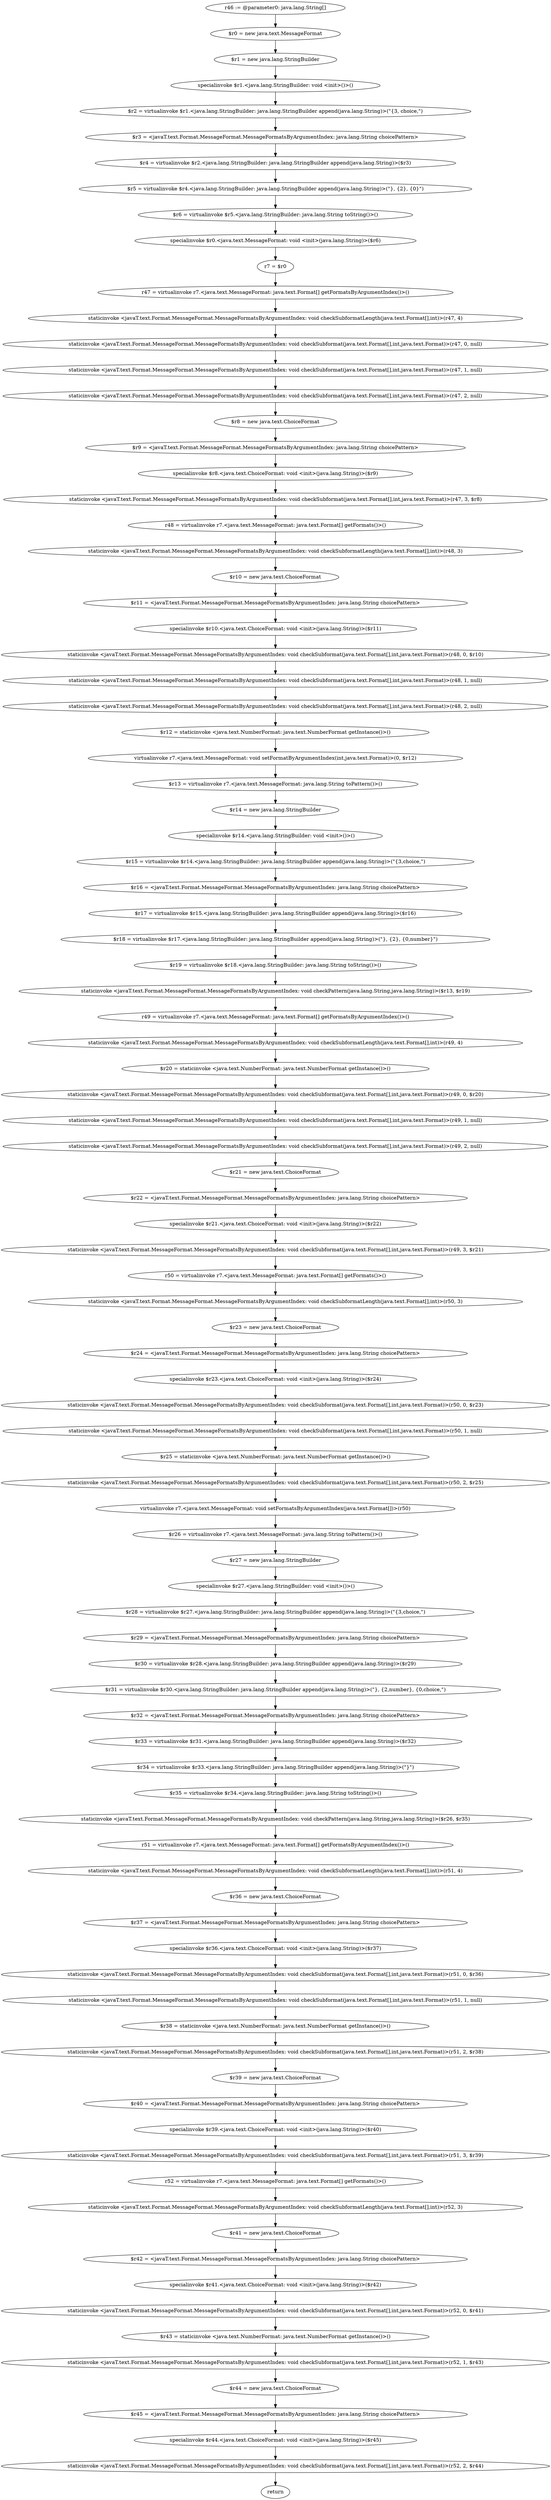 digraph "unitGraph" {
    "r46 := @parameter0: java.lang.String[]"
    "$r0 = new java.text.MessageFormat"
    "$r1 = new java.lang.StringBuilder"
    "specialinvoke $r1.<java.lang.StringBuilder: void <init>()>()"
    "$r2 = virtualinvoke $r1.<java.lang.StringBuilder: java.lang.StringBuilder append(java.lang.String)>(\"{3, choice,\")"
    "$r3 = <javaT.text.Format.MessageFormat.MessageFormatsByArgumentIndex: java.lang.String choicePattern>"
    "$r4 = virtualinvoke $r2.<java.lang.StringBuilder: java.lang.StringBuilder append(java.lang.String)>($r3)"
    "$r5 = virtualinvoke $r4.<java.lang.StringBuilder: java.lang.StringBuilder append(java.lang.String)>(\"}, {2}, {0}\")"
    "$r6 = virtualinvoke $r5.<java.lang.StringBuilder: java.lang.String toString()>()"
    "specialinvoke $r0.<java.text.MessageFormat: void <init>(java.lang.String)>($r6)"
    "r7 = $r0"
    "r47 = virtualinvoke r7.<java.text.MessageFormat: java.text.Format[] getFormatsByArgumentIndex()>()"
    "staticinvoke <javaT.text.Format.MessageFormat.MessageFormatsByArgumentIndex: void checkSubformatLength(java.text.Format[],int)>(r47, 4)"
    "staticinvoke <javaT.text.Format.MessageFormat.MessageFormatsByArgumentIndex: void checkSubformat(java.text.Format[],int,java.text.Format)>(r47, 0, null)"
    "staticinvoke <javaT.text.Format.MessageFormat.MessageFormatsByArgumentIndex: void checkSubformat(java.text.Format[],int,java.text.Format)>(r47, 1, null)"
    "staticinvoke <javaT.text.Format.MessageFormat.MessageFormatsByArgumentIndex: void checkSubformat(java.text.Format[],int,java.text.Format)>(r47, 2, null)"
    "$r8 = new java.text.ChoiceFormat"
    "$r9 = <javaT.text.Format.MessageFormat.MessageFormatsByArgumentIndex: java.lang.String choicePattern>"
    "specialinvoke $r8.<java.text.ChoiceFormat: void <init>(java.lang.String)>($r9)"
    "staticinvoke <javaT.text.Format.MessageFormat.MessageFormatsByArgumentIndex: void checkSubformat(java.text.Format[],int,java.text.Format)>(r47, 3, $r8)"
    "r48 = virtualinvoke r7.<java.text.MessageFormat: java.text.Format[] getFormats()>()"
    "staticinvoke <javaT.text.Format.MessageFormat.MessageFormatsByArgumentIndex: void checkSubformatLength(java.text.Format[],int)>(r48, 3)"
    "$r10 = new java.text.ChoiceFormat"
    "$r11 = <javaT.text.Format.MessageFormat.MessageFormatsByArgumentIndex: java.lang.String choicePattern>"
    "specialinvoke $r10.<java.text.ChoiceFormat: void <init>(java.lang.String)>($r11)"
    "staticinvoke <javaT.text.Format.MessageFormat.MessageFormatsByArgumentIndex: void checkSubformat(java.text.Format[],int,java.text.Format)>(r48, 0, $r10)"
    "staticinvoke <javaT.text.Format.MessageFormat.MessageFormatsByArgumentIndex: void checkSubformat(java.text.Format[],int,java.text.Format)>(r48, 1, null)"
    "staticinvoke <javaT.text.Format.MessageFormat.MessageFormatsByArgumentIndex: void checkSubformat(java.text.Format[],int,java.text.Format)>(r48, 2, null)"
    "$r12 = staticinvoke <java.text.NumberFormat: java.text.NumberFormat getInstance()>()"
    "virtualinvoke r7.<java.text.MessageFormat: void setFormatByArgumentIndex(int,java.text.Format)>(0, $r12)"
    "$r13 = virtualinvoke r7.<java.text.MessageFormat: java.lang.String toPattern()>()"
    "$r14 = new java.lang.StringBuilder"
    "specialinvoke $r14.<java.lang.StringBuilder: void <init>()>()"
    "$r15 = virtualinvoke $r14.<java.lang.StringBuilder: java.lang.StringBuilder append(java.lang.String)>(\"{3,choice,\")"
    "$r16 = <javaT.text.Format.MessageFormat.MessageFormatsByArgumentIndex: java.lang.String choicePattern>"
    "$r17 = virtualinvoke $r15.<java.lang.StringBuilder: java.lang.StringBuilder append(java.lang.String)>($r16)"
    "$r18 = virtualinvoke $r17.<java.lang.StringBuilder: java.lang.StringBuilder append(java.lang.String)>(\"}, {2}, {0,number}\")"
    "$r19 = virtualinvoke $r18.<java.lang.StringBuilder: java.lang.String toString()>()"
    "staticinvoke <javaT.text.Format.MessageFormat.MessageFormatsByArgumentIndex: void checkPattern(java.lang.String,java.lang.String)>($r13, $r19)"
    "r49 = virtualinvoke r7.<java.text.MessageFormat: java.text.Format[] getFormatsByArgumentIndex()>()"
    "staticinvoke <javaT.text.Format.MessageFormat.MessageFormatsByArgumentIndex: void checkSubformatLength(java.text.Format[],int)>(r49, 4)"
    "$r20 = staticinvoke <java.text.NumberFormat: java.text.NumberFormat getInstance()>()"
    "staticinvoke <javaT.text.Format.MessageFormat.MessageFormatsByArgumentIndex: void checkSubformat(java.text.Format[],int,java.text.Format)>(r49, 0, $r20)"
    "staticinvoke <javaT.text.Format.MessageFormat.MessageFormatsByArgumentIndex: void checkSubformat(java.text.Format[],int,java.text.Format)>(r49, 1, null)"
    "staticinvoke <javaT.text.Format.MessageFormat.MessageFormatsByArgumentIndex: void checkSubformat(java.text.Format[],int,java.text.Format)>(r49, 2, null)"
    "$r21 = new java.text.ChoiceFormat"
    "$r22 = <javaT.text.Format.MessageFormat.MessageFormatsByArgumentIndex: java.lang.String choicePattern>"
    "specialinvoke $r21.<java.text.ChoiceFormat: void <init>(java.lang.String)>($r22)"
    "staticinvoke <javaT.text.Format.MessageFormat.MessageFormatsByArgumentIndex: void checkSubformat(java.text.Format[],int,java.text.Format)>(r49, 3, $r21)"
    "r50 = virtualinvoke r7.<java.text.MessageFormat: java.text.Format[] getFormats()>()"
    "staticinvoke <javaT.text.Format.MessageFormat.MessageFormatsByArgumentIndex: void checkSubformatLength(java.text.Format[],int)>(r50, 3)"
    "$r23 = new java.text.ChoiceFormat"
    "$r24 = <javaT.text.Format.MessageFormat.MessageFormatsByArgumentIndex: java.lang.String choicePattern>"
    "specialinvoke $r23.<java.text.ChoiceFormat: void <init>(java.lang.String)>($r24)"
    "staticinvoke <javaT.text.Format.MessageFormat.MessageFormatsByArgumentIndex: void checkSubformat(java.text.Format[],int,java.text.Format)>(r50, 0, $r23)"
    "staticinvoke <javaT.text.Format.MessageFormat.MessageFormatsByArgumentIndex: void checkSubformat(java.text.Format[],int,java.text.Format)>(r50, 1, null)"
    "$r25 = staticinvoke <java.text.NumberFormat: java.text.NumberFormat getInstance()>()"
    "staticinvoke <javaT.text.Format.MessageFormat.MessageFormatsByArgumentIndex: void checkSubformat(java.text.Format[],int,java.text.Format)>(r50, 2, $r25)"
    "virtualinvoke r7.<java.text.MessageFormat: void setFormatsByArgumentIndex(java.text.Format[])>(r50)"
    "$r26 = virtualinvoke r7.<java.text.MessageFormat: java.lang.String toPattern()>()"
    "$r27 = new java.lang.StringBuilder"
    "specialinvoke $r27.<java.lang.StringBuilder: void <init>()>()"
    "$r28 = virtualinvoke $r27.<java.lang.StringBuilder: java.lang.StringBuilder append(java.lang.String)>(\"{3,choice,\")"
    "$r29 = <javaT.text.Format.MessageFormat.MessageFormatsByArgumentIndex: java.lang.String choicePattern>"
    "$r30 = virtualinvoke $r28.<java.lang.StringBuilder: java.lang.StringBuilder append(java.lang.String)>($r29)"
    "$r31 = virtualinvoke $r30.<java.lang.StringBuilder: java.lang.StringBuilder append(java.lang.String)>(\"}, {2,number}, {0,choice,\")"
    "$r32 = <javaT.text.Format.MessageFormat.MessageFormatsByArgumentIndex: java.lang.String choicePattern>"
    "$r33 = virtualinvoke $r31.<java.lang.StringBuilder: java.lang.StringBuilder append(java.lang.String)>($r32)"
    "$r34 = virtualinvoke $r33.<java.lang.StringBuilder: java.lang.StringBuilder append(java.lang.String)>(\"}\")"
    "$r35 = virtualinvoke $r34.<java.lang.StringBuilder: java.lang.String toString()>()"
    "staticinvoke <javaT.text.Format.MessageFormat.MessageFormatsByArgumentIndex: void checkPattern(java.lang.String,java.lang.String)>($r26, $r35)"
    "r51 = virtualinvoke r7.<java.text.MessageFormat: java.text.Format[] getFormatsByArgumentIndex()>()"
    "staticinvoke <javaT.text.Format.MessageFormat.MessageFormatsByArgumentIndex: void checkSubformatLength(java.text.Format[],int)>(r51, 4)"
    "$r36 = new java.text.ChoiceFormat"
    "$r37 = <javaT.text.Format.MessageFormat.MessageFormatsByArgumentIndex: java.lang.String choicePattern>"
    "specialinvoke $r36.<java.text.ChoiceFormat: void <init>(java.lang.String)>($r37)"
    "staticinvoke <javaT.text.Format.MessageFormat.MessageFormatsByArgumentIndex: void checkSubformat(java.text.Format[],int,java.text.Format)>(r51, 0, $r36)"
    "staticinvoke <javaT.text.Format.MessageFormat.MessageFormatsByArgumentIndex: void checkSubformat(java.text.Format[],int,java.text.Format)>(r51, 1, null)"
    "$r38 = staticinvoke <java.text.NumberFormat: java.text.NumberFormat getInstance()>()"
    "staticinvoke <javaT.text.Format.MessageFormat.MessageFormatsByArgumentIndex: void checkSubformat(java.text.Format[],int,java.text.Format)>(r51, 2, $r38)"
    "$r39 = new java.text.ChoiceFormat"
    "$r40 = <javaT.text.Format.MessageFormat.MessageFormatsByArgumentIndex: java.lang.String choicePattern>"
    "specialinvoke $r39.<java.text.ChoiceFormat: void <init>(java.lang.String)>($r40)"
    "staticinvoke <javaT.text.Format.MessageFormat.MessageFormatsByArgumentIndex: void checkSubformat(java.text.Format[],int,java.text.Format)>(r51, 3, $r39)"
    "r52 = virtualinvoke r7.<java.text.MessageFormat: java.text.Format[] getFormats()>()"
    "staticinvoke <javaT.text.Format.MessageFormat.MessageFormatsByArgumentIndex: void checkSubformatLength(java.text.Format[],int)>(r52, 3)"
    "$r41 = new java.text.ChoiceFormat"
    "$r42 = <javaT.text.Format.MessageFormat.MessageFormatsByArgumentIndex: java.lang.String choicePattern>"
    "specialinvoke $r41.<java.text.ChoiceFormat: void <init>(java.lang.String)>($r42)"
    "staticinvoke <javaT.text.Format.MessageFormat.MessageFormatsByArgumentIndex: void checkSubformat(java.text.Format[],int,java.text.Format)>(r52, 0, $r41)"
    "$r43 = staticinvoke <java.text.NumberFormat: java.text.NumberFormat getInstance()>()"
    "staticinvoke <javaT.text.Format.MessageFormat.MessageFormatsByArgumentIndex: void checkSubformat(java.text.Format[],int,java.text.Format)>(r52, 1, $r43)"
    "$r44 = new java.text.ChoiceFormat"
    "$r45 = <javaT.text.Format.MessageFormat.MessageFormatsByArgumentIndex: java.lang.String choicePattern>"
    "specialinvoke $r44.<java.text.ChoiceFormat: void <init>(java.lang.String)>($r45)"
    "staticinvoke <javaT.text.Format.MessageFormat.MessageFormatsByArgumentIndex: void checkSubformat(java.text.Format[],int,java.text.Format)>(r52, 2, $r44)"
    "return"
    "r46 := @parameter0: java.lang.String[]"->"$r0 = new java.text.MessageFormat";
    "$r0 = new java.text.MessageFormat"->"$r1 = new java.lang.StringBuilder";
    "$r1 = new java.lang.StringBuilder"->"specialinvoke $r1.<java.lang.StringBuilder: void <init>()>()";
    "specialinvoke $r1.<java.lang.StringBuilder: void <init>()>()"->"$r2 = virtualinvoke $r1.<java.lang.StringBuilder: java.lang.StringBuilder append(java.lang.String)>(\"{3, choice,\")";
    "$r2 = virtualinvoke $r1.<java.lang.StringBuilder: java.lang.StringBuilder append(java.lang.String)>(\"{3, choice,\")"->"$r3 = <javaT.text.Format.MessageFormat.MessageFormatsByArgumentIndex: java.lang.String choicePattern>";
    "$r3 = <javaT.text.Format.MessageFormat.MessageFormatsByArgumentIndex: java.lang.String choicePattern>"->"$r4 = virtualinvoke $r2.<java.lang.StringBuilder: java.lang.StringBuilder append(java.lang.String)>($r3)";
    "$r4 = virtualinvoke $r2.<java.lang.StringBuilder: java.lang.StringBuilder append(java.lang.String)>($r3)"->"$r5 = virtualinvoke $r4.<java.lang.StringBuilder: java.lang.StringBuilder append(java.lang.String)>(\"}, {2}, {0}\")";
    "$r5 = virtualinvoke $r4.<java.lang.StringBuilder: java.lang.StringBuilder append(java.lang.String)>(\"}, {2}, {0}\")"->"$r6 = virtualinvoke $r5.<java.lang.StringBuilder: java.lang.String toString()>()";
    "$r6 = virtualinvoke $r5.<java.lang.StringBuilder: java.lang.String toString()>()"->"specialinvoke $r0.<java.text.MessageFormat: void <init>(java.lang.String)>($r6)";
    "specialinvoke $r0.<java.text.MessageFormat: void <init>(java.lang.String)>($r6)"->"r7 = $r0";
    "r7 = $r0"->"r47 = virtualinvoke r7.<java.text.MessageFormat: java.text.Format[] getFormatsByArgumentIndex()>()";
    "r47 = virtualinvoke r7.<java.text.MessageFormat: java.text.Format[] getFormatsByArgumentIndex()>()"->"staticinvoke <javaT.text.Format.MessageFormat.MessageFormatsByArgumentIndex: void checkSubformatLength(java.text.Format[],int)>(r47, 4)";
    "staticinvoke <javaT.text.Format.MessageFormat.MessageFormatsByArgumentIndex: void checkSubformatLength(java.text.Format[],int)>(r47, 4)"->"staticinvoke <javaT.text.Format.MessageFormat.MessageFormatsByArgumentIndex: void checkSubformat(java.text.Format[],int,java.text.Format)>(r47, 0, null)";
    "staticinvoke <javaT.text.Format.MessageFormat.MessageFormatsByArgumentIndex: void checkSubformat(java.text.Format[],int,java.text.Format)>(r47, 0, null)"->"staticinvoke <javaT.text.Format.MessageFormat.MessageFormatsByArgumentIndex: void checkSubformat(java.text.Format[],int,java.text.Format)>(r47, 1, null)";
    "staticinvoke <javaT.text.Format.MessageFormat.MessageFormatsByArgumentIndex: void checkSubformat(java.text.Format[],int,java.text.Format)>(r47, 1, null)"->"staticinvoke <javaT.text.Format.MessageFormat.MessageFormatsByArgumentIndex: void checkSubformat(java.text.Format[],int,java.text.Format)>(r47, 2, null)";
    "staticinvoke <javaT.text.Format.MessageFormat.MessageFormatsByArgumentIndex: void checkSubformat(java.text.Format[],int,java.text.Format)>(r47, 2, null)"->"$r8 = new java.text.ChoiceFormat";
    "$r8 = new java.text.ChoiceFormat"->"$r9 = <javaT.text.Format.MessageFormat.MessageFormatsByArgumentIndex: java.lang.String choicePattern>";
    "$r9 = <javaT.text.Format.MessageFormat.MessageFormatsByArgumentIndex: java.lang.String choicePattern>"->"specialinvoke $r8.<java.text.ChoiceFormat: void <init>(java.lang.String)>($r9)";
    "specialinvoke $r8.<java.text.ChoiceFormat: void <init>(java.lang.String)>($r9)"->"staticinvoke <javaT.text.Format.MessageFormat.MessageFormatsByArgumentIndex: void checkSubformat(java.text.Format[],int,java.text.Format)>(r47, 3, $r8)";
    "staticinvoke <javaT.text.Format.MessageFormat.MessageFormatsByArgumentIndex: void checkSubformat(java.text.Format[],int,java.text.Format)>(r47, 3, $r8)"->"r48 = virtualinvoke r7.<java.text.MessageFormat: java.text.Format[] getFormats()>()";
    "r48 = virtualinvoke r7.<java.text.MessageFormat: java.text.Format[] getFormats()>()"->"staticinvoke <javaT.text.Format.MessageFormat.MessageFormatsByArgumentIndex: void checkSubformatLength(java.text.Format[],int)>(r48, 3)";
    "staticinvoke <javaT.text.Format.MessageFormat.MessageFormatsByArgumentIndex: void checkSubformatLength(java.text.Format[],int)>(r48, 3)"->"$r10 = new java.text.ChoiceFormat";
    "$r10 = new java.text.ChoiceFormat"->"$r11 = <javaT.text.Format.MessageFormat.MessageFormatsByArgumentIndex: java.lang.String choicePattern>";
    "$r11 = <javaT.text.Format.MessageFormat.MessageFormatsByArgumentIndex: java.lang.String choicePattern>"->"specialinvoke $r10.<java.text.ChoiceFormat: void <init>(java.lang.String)>($r11)";
    "specialinvoke $r10.<java.text.ChoiceFormat: void <init>(java.lang.String)>($r11)"->"staticinvoke <javaT.text.Format.MessageFormat.MessageFormatsByArgumentIndex: void checkSubformat(java.text.Format[],int,java.text.Format)>(r48, 0, $r10)";
    "staticinvoke <javaT.text.Format.MessageFormat.MessageFormatsByArgumentIndex: void checkSubformat(java.text.Format[],int,java.text.Format)>(r48, 0, $r10)"->"staticinvoke <javaT.text.Format.MessageFormat.MessageFormatsByArgumentIndex: void checkSubformat(java.text.Format[],int,java.text.Format)>(r48, 1, null)";
    "staticinvoke <javaT.text.Format.MessageFormat.MessageFormatsByArgumentIndex: void checkSubformat(java.text.Format[],int,java.text.Format)>(r48, 1, null)"->"staticinvoke <javaT.text.Format.MessageFormat.MessageFormatsByArgumentIndex: void checkSubformat(java.text.Format[],int,java.text.Format)>(r48, 2, null)";
    "staticinvoke <javaT.text.Format.MessageFormat.MessageFormatsByArgumentIndex: void checkSubformat(java.text.Format[],int,java.text.Format)>(r48, 2, null)"->"$r12 = staticinvoke <java.text.NumberFormat: java.text.NumberFormat getInstance()>()";
    "$r12 = staticinvoke <java.text.NumberFormat: java.text.NumberFormat getInstance()>()"->"virtualinvoke r7.<java.text.MessageFormat: void setFormatByArgumentIndex(int,java.text.Format)>(0, $r12)";
    "virtualinvoke r7.<java.text.MessageFormat: void setFormatByArgumentIndex(int,java.text.Format)>(0, $r12)"->"$r13 = virtualinvoke r7.<java.text.MessageFormat: java.lang.String toPattern()>()";
    "$r13 = virtualinvoke r7.<java.text.MessageFormat: java.lang.String toPattern()>()"->"$r14 = new java.lang.StringBuilder";
    "$r14 = new java.lang.StringBuilder"->"specialinvoke $r14.<java.lang.StringBuilder: void <init>()>()";
    "specialinvoke $r14.<java.lang.StringBuilder: void <init>()>()"->"$r15 = virtualinvoke $r14.<java.lang.StringBuilder: java.lang.StringBuilder append(java.lang.String)>(\"{3,choice,\")";
    "$r15 = virtualinvoke $r14.<java.lang.StringBuilder: java.lang.StringBuilder append(java.lang.String)>(\"{3,choice,\")"->"$r16 = <javaT.text.Format.MessageFormat.MessageFormatsByArgumentIndex: java.lang.String choicePattern>";
    "$r16 = <javaT.text.Format.MessageFormat.MessageFormatsByArgumentIndex: java.lang.String choicePattern>"->"$r17 = virtualinvoke $r15.<java.lang.StringBuilder: java.lang.StringBuilder append(java.lang.String)>($r16)";
    "$r17 = virtualinvoke $r15.<java.lang.StringBuilder: java.lang.StringBuilder append(java.lang.String)>($r16)"->"$r18 = virtualinvoke $r17.<java.lang.StringBuilder: java.lang.StringBuilder append(java.lang.String)>(\"}, {2}, {0,number}\")";
    "$r18 = virtualinvoke $r17.<java.lang.StringBuilder: java.lang.StringBuilder append(java.lang.String)>(\"}, {2}, {0,number}\")"->"$r19 = virtualinvoke $r18.<java.lang.StringBuilder: java.lang.String toString()>()";
    "$r19 = virtualinvoke $r18.<java.lang.StringBuilder: java.lang.String toString()>()"->"staticinvoke <javaT.text.Format.MessageFormat.MessageFormatsByArgumentIndex: void checkPattern(java.lang.String,java.lang.String)>($r13, $r19)";
    "staticinvoke <javaT.text.Format.MessageFormat.MessageFormatsByArgumentIndex: void checkPattern(java.lang.String,java.lang.String)>($r13, $r19)"->"r49 = virtualinvoke r7.<java.text.MessageFormat: java.text.Format[] getFormatsByArgumentIndex()>()";
    "r49 = virtualinvoke r7.<java.text.MessageFormat: java.text.Format[] getFormatsByArgumentIndex()>()"->"staticinvoke <javaT.text.Format.MessageFormat.MessageFormatsByArgumentIndex: void checkSubformatLength(java.text.Format[],int)>(r49, 4)";
    "staticinvoke <javaT.text.Format.MessageFormat.MessageFormatsByArgumentIndex: void checkSubformatLength(java.text.Format[],int)>(r49, 4)"->"$r20 = staticinvoke <java.text.NumberFormat: java.text.NumberFormat getInstance()>()";
    "$r20 = staticinvoke <java.text.NumberFormat: java.text.NumberFormat getInstance()>()"->"staticinvoke <javaT.text.Format.MessageFormat.MessageFormatsByArgumentIndex: void checkSubformat(java.text.Format[],int,java.text.Format)>(r49, 0, $r20)";
    "staticinvoke <javaT.text.Format.MessageFormat.MessageFormatsByArgumentIndex: void checkSubformat(java.text.Format[],int,java.text.Format)>(r49, 0, $r20)"->"staticinvoke <javaT.text.Format.MessageFormat.MessageFormatsByArgumentIndex: void checkSubformat(java.text.Format[],int,java.text.Format)>(r49, 1, null)";
    "staticinvoke <javaT.text.Format.MessageFormat.MessageFormatsByArgumentIndex: void checkSubformat(java.text.Format[],int,java.text.Format)>(r49, 1, null)"->"staticinvoke <javaT.text.Format.MessageFormat.MessageFormatsByArgumentIndex: void checkSubformat(java.text.Format[],int,java.text.Format)>(r49, 2, null)";
    "staticinvoke <javaT.text.Format.MessageFormat.MessageFormatsByArgumentIndex: void checkSubformat(java.text.Format[],int,java.text.Format)>(r49, 2, null)"->"$r21 = new java.text.ChoiceFormat";
    "$r21 = new java.text.ChoiceFormat"->"$r22 = <javaT.text.Format.MessageFormat.MessageFormatsByArgumentIndex: java.lang.String choicePattern>";
    "$r22 = <javaT.text.Format.MessageFormat.MessageFormatsByArgumentIndex: java.lang.String choicePattern>"->"specialinvoke $r21.<java.text.ChoiceFormat: void <init>(java.lang.String)>($r22)";
    "specialinvoke $r21.<java.text.ChoiceFormat: void <init>(java.lang.String)>($r22)"->"staticinvoke <javaT.text.Format.MessageFormat.MessageFormatsByArgumentIndex: void checkSubformat(java.text.Format[],int,java.text.Format)>(r49, 3, $r21)";
    "staticinvoke <javaT.text.Format.MessageFormat.MessageFormatsByArgumentIndex: void checkSubformat(java.text.Format[],int,java.text.Format)>(r49, 3, $r21)"->"r50 = virtualinvoke r7.<java.text.MessageFormat: java.text.Format[] getFormats()>()";
    "r50 = virtualinvoke r7.<java.text.MessageFormat: java.text.Format[] getFormats()>()"->"staticinvoke <javaT.text.Format.MessageFormat.MessageFormatsByArgumentIndex: void checkSubformatLength(java.text.Format[],int)>(r50, 3)";
    "staticinvoke <javaT.text.Format.MessageFormat.MessageFormatsByArgumentIndex: void checkSubformatLength(java.text.Format[],int)>(r50, 3)"->"$r23 = new java.text.ChoiceFormat";
    "$r23 = new java.text.ChoiceFormat"->"$r24 = <javaT.text.Format.MessageFormat.MessageFormatsByArgumentIndex: java.lang.String choicePattern>";
    "$r24 = <javaT.text.Format.MessageFormat.MessageFormatsByArgumentIndex: java.lang.String choicePattern>"->"specialinvoke $r23.<java.text.ChoiceFormat: void <init>(java.lang.String)>($r24)";
    "specialinvoke $r23.<java.text.ChoiceFormat: void <init>(java.lang.String)>($r24)"->"staticinvoke <javaT.text.Format.MessageFormat.MessageFormatsByArgumentIndex: void checkSubformat(java.text.Format[],int,java.text.Format)>(r50, 0, $r23)";
    "staticinvoke <javaT.text.Format.MessageFormat.MessageFormatsByArgumentIndex: void checkSubformat(java.text.Format[],int,java.text.Format)>(r50, 0, $r23)"->"staticinvoke <javaT.text.Format.MessageFormat.MessageFormatsByArgumentIndex: void checkSubformat(java.text.Format[],int,java.text.Format)>(r50, 1, null)";
    "staticinvoke <javaT.text.Format.MessageFormat.MessageFormatsByArgumentIndex: void checkSubformat(java.text.Format[],int,java.text.Format)>(r50, 1, null)"->"$r25 = staticinvoke <java.text.NumberFormat: java.text.NumberFormat getInstance()>()";
    "$r25 = staticinvoke <java.text.NumberFormat: java.text.NumberFormat getInstance()>()"->"staticinvoke <javaT.text.Format.MessageFormat.MessageFormatsByArgumentIndex: void checkSubformat(java.text.Format[],int,java.text.Format)>(r50, 2, $r25)";
    "staticinvoke <javaT.text.Format.MessageFormat.MessageFormatsByArgumentIndex: void checkSubformat(java.text.Format[],int,java.text.Format)>(r50, 2, $r25)"->"virtualinvoke r7.<java.text.MessageFormat: void setFormatsByArgumentIndex(java.text.Format[])>(r50)";
    "virtualinvoke r7.<java.text.MessageFormat: void setFormatsByArgumentIndex(java.text.Format[])>(r50)"->"$r26 = virtualinvoke r7.<java.text.MessageFormat: java.lang.String toPattern()>()";
    "$r26 = virtualinvoke r7.<java.text.MessageFormat: java.lang.String toPattern()>()"->"$r27 = new java.lang.StringBuilder";
    "$r27 = new java.lang.StringBuilder"->"specialinvoke $r27.<java.lang.StringBuilder: void <init>()>()";
    "specialinvoke $r27.<java.lang.StringBuilder: void <init>()>()"->"$r28 = virtualinvoke $r27.<java.lang.StringBuilder: java.lang.StringBuilder append(java.lang.String)>(\"{3,choice,\")";
    "$r28 = virtualinvoke $r27.<java.lang.StringBuilder: java.lang.StringBuilder append(java.lang.String)>(\"{3,choice,\")"->"$r29 = <javaT.text.Format.MessageFormat.MessageFormatsByArgumentIndex: java.lang.String choicePattern>";
    "$r29 = <javaT.text.Format.MessageFormat.MessageFormatsByArgumentIndex: java.lang.String choicePattern>"->"$r30 = virtualinvoke $r28.<java.lang.StringBuilder: java.lang.StringBuilder append(java.lang.String)>($r29)";
    "$r30 = virtualinvoke $r28.<java.lang.StringBuilder: java.lang.StringBuilder append(java.lang.String)>($r29)"->"$r31 = virtualinvoke $r30.<java.lang.StringBuilder: java.lang.StringBuilder append(java.lang.String)>(\"}, {2,number}, {0,choice,\")";
    "$r31 = virtualinvoke $r30.<java.lang.StringBuilder: java.lang.StringBuilder append(java.lang.String)>(\"}, {2,number}, {0,choice,\")"->"$r32 = <javaT.text.Format.MessageFormat.MessageFormatsByArgumentIndex: java.lang.String choicePattern>";
    "$r32 = <javaT.text.Format.MessageFormat.MessageFormatsByArgumentIndex: java.lang.String choicePattern>"->"$r33 = virtualinvoke $r31.<java.lang.StringBuilder: java.lang.StringBuilder append(java.lang.String)>($r32)";
    "$r33 = virtualinvoke $r31.<java.lang.StringBuilder: java.lang.StringBuilder append(java.lang.String)>($r32)"->"$r34 = virtualinvoke $r33.<java.lang.StringBuilder: java.lang.StringBuilder append(java.lang.String)>(\"}\")";
    "$r34 = virtualinvoke $r33.<java.lang.StringBuilder: java.lang.StringBuilder append(java.lang.String)>(\"}\")"->"$r35 = virtualinvoke $r34.<java.lang.StringBuilder: java.lang.String toString()>()";
    "$r35 = virtualinvoke $r34.<java.lang.StringBuilder: java.lang.String toString()>()"->"staticinvoke <javaT.text.Format.MessageFormat.MessageFormatsByArgumentIndex: void checkPattern(java.lang.String,java.lang.String)>($r26, $r35)";
    "staticinvoke <javaT.text.Format.MessageFormat.MessageFormatsByArgumentIndex: void checkPattern(java.lang.String,java.lang.String)>($r26, $r35)"->"r51 = virtualinvoke r7.<java.text.MessageFormat: java.text.Format[] getFormatsByArgumentIndex()>()";
    "r51 = virtualinvoke r7.<java.text.MessageFormat: java.text.Format[] getFormatsByArgumentIndex()>()"->"staticinvoke <javaT.text.Format.MessageFormat.MessageFormatsByArgumentIndex: void checkSubformatLength(java.text.Format[],int)>(r51, 4)";
    "staticinvoke <javaT.text.Format.MessageFormat.MessageFormatsByArgumentIndex: void checkSubformatLength(java.text.Format[],int)>(r51, 4)"->"$r36 = new java.text.ChoiceFormat";
    "$r36 = new java.text.ChoiceFormat"->"$r37 = <javaT.text.Format.MessageFormat.MessageFormatsByArgumentIndex: java.lang.String choicePattern>";
    "$r37 = <javaT.text.Format.MessageFormat.MessageFormatsByArgumentIndex: java.lang.String choicePattern>"->"specialinvoke $r36.<java.text.ChoiceFormat: void <init>(java.lang.String)>($r37)";
    "specialinvoke $r36.<java.text.ChoiceFormat: void <init>(java.lang.String)>($r37)"->"staticinvoke <javaT.text.Format.MessageFormat.MessageFormatsByArgumentIndex: void checkSubformat(java.text.Format[],int,java.text.Format)>(r51, 0, $r36)";
    "staticinvoke <javaT.text.Format.MessageFormat.MessageFormatsByArgumentIndex: void checkSubformat(java.text.Format[],int,java.text.Format)>(r51, 0, $r36)"->"staticinvoke <javaT.text.Format.MessageFormat.MessageFormatsByArgumentIndex: void checkSubformat(java.text.Format[],int,java.text.Format)>(r51, 1, null)";
    "staticinvoke <javaT.text.Format.MessageFormat.MessageFormatsByArgumentIndex: void checkSubformat(java.text.Format[],int,java.text.Format)>(r51, 1, null)"->"$r38 = staticinvoke <java.text.NumberFormat: java.text.NumberFormat getInstance()>()";
    "$r38 = staticinvoke <java.text.NumberFormat: java.text.NumberFormat getInstance()>()"->"staticinvoke <javaT.text.Format.MessageFormat.MessageFormatsByArgumentIndex: void checkSubformat(java.text.Format[],int,java.text.Format)>(r51, 2, $r38)";
    "staticinvoke <javaT.text.Format.MessageFormat.MessageFormatsByArgumentIndex: void checkSubformat(java.text.Format[],int,java.text.Format)>(r51, 2, $r38)"->"$r39 = new java.text.ChoiceFormat";
    "$r39 = new java.text.ChoiceFormat"->"$r40 = <javaT.text.Format.MessageFormat.MessageFormatsByArgumentIndex: java.lang.String choicePattern>";
    "$r40 = <javaT.text.Format.MessageFormat.MessageFormatsByArgumentIndex: java.lang.String choicePattern>"->"specialinvoke $r39.<java.text.ChoiceFormat: void <init>(java.lang.String)>($r40)";
    "specialinvoke $r39.<java.text.ChoiceFormat: void <init>(java.lang.String)>($r40)"->"staticinvoke <javaT.text.Format.MessageFormat.MessageFormatsByArgumentIndex: void checkSubformat(java.text.Format[],int,java.text.Format)>(r51, 3, $r39)";
    "staticinvoke <javaT.text.Format.MessageFormat.MessageFormatsByArgumentIndex: void checkSubformat(java.text.Format[],int,java.text.Format)>(r51, 3, $r39)"->"r52 = virtualinvoke r7.<java.text.MessageFormat: java.text.Format[] getFormats()>()";
    "r52 = virtualinvoke r7.<java.text.MessageFormat: java.text.Format[] getFormats()>()"->"staticinvoke <javaT.text.Format.MessageFormat.MessageFormatsByArgumentIndex: void checkSubformatLength(java.text.Format[],int)>(r52, 3)";
    "staticinvoke <javaT.text.Format.MessageFormat.MessageFormatsByArgumentIndex: void checkSubformatLength(java.text.Format[],int)>(r52, 3)"->"$r41 = new java.text.ChoiceFormat";
    "$r41 = new java.text.ChoiceFormat"->"$r42 = <javaT.text.Format.MessageFormat.MessageFormatsByArgumentIndex: java.lang.String choicePattern>";
    "$r42 = <javaT.text.Format.MessageFormat.MessageFormatsByArgumentIndex: java.lang.String choicePattern>"->"specialinvoke $r41.<java.text.ChoiceFormat: void <init>(java.lang.String)>($r42)";
    "specialinvoke $r41.<java.text.ChoiceFormat: void <init>(java.lang.String)>($r42)"->"staticinvoke <javaT.text.Format.MessageFormat.MessageFormatsByArgumentIndex: void checkSubformat(java.text.Format[],int,java.text.Format)>(r52, 0, $r41)";
    "staticinvoke <javaT.text.Format.MessageFormat.MessageFormatsByArgumentIndex: void checkSubformat(java.text.Format[],int,java.text.Format)>(r52, 0, $r41)"->"$r43 = staticinvoke <java.text.NumberFormat: java.text.NumberFormat getInstance()>()";
    "$r43 = staticinvoke <java.text.NumberFormat: java.text.NumberFormat getInstance()>()"->"staticinvoke <javaT.text.Format.MessageFormat.MessageFormatsByArgumentIndex: void checkSubformat(java.text.Format[],int,java.text.Format)>(r52, 1, $r43)";
    "staticinvoke <javaT.text.Format.MessageFormat.MessageFormatsByArgumentIndex: void checkSubformat(java.text.Format[],int,java.text.Format)>(r52, 1, $r43)"->"$r44 = new java.text.ChoiceFormat";
    "$r44 = new java.text.ChoiceFormat"->"$r45 = <javaT.text.Format.MessageFormat.MessageFormatsByArgumentIndex: java.lang.String choicePattern>";
    "$r45 = <javaT.text.Format.MessageFormat.MessageFormatsByArgumentIndex: java.lang.String choicePattern>"->"specialinvoke $r44.<java.text.ChoiceFormat: void <init>(java.lang.String)>($r45)";
    "specialinvoke $r44.<java.text.ChoiceFormat: void <init>(java.lang.String)>($r45)"->"staticinvoke <javaT.text.Format.MessageFormat.MessageFormatsByArgumentIndex: void checkSubformat(java.text.Format[],int,java.text.Format)>(r52, 2, $r44)";
    "staticinvoke <javaT.text.Format.MessageFormat.MessageFormatsByArgumentIndex: void checkSubformat(java.text.Format[],int,java.text.Format)>(r52, 2, $r44)"->"return";
}
